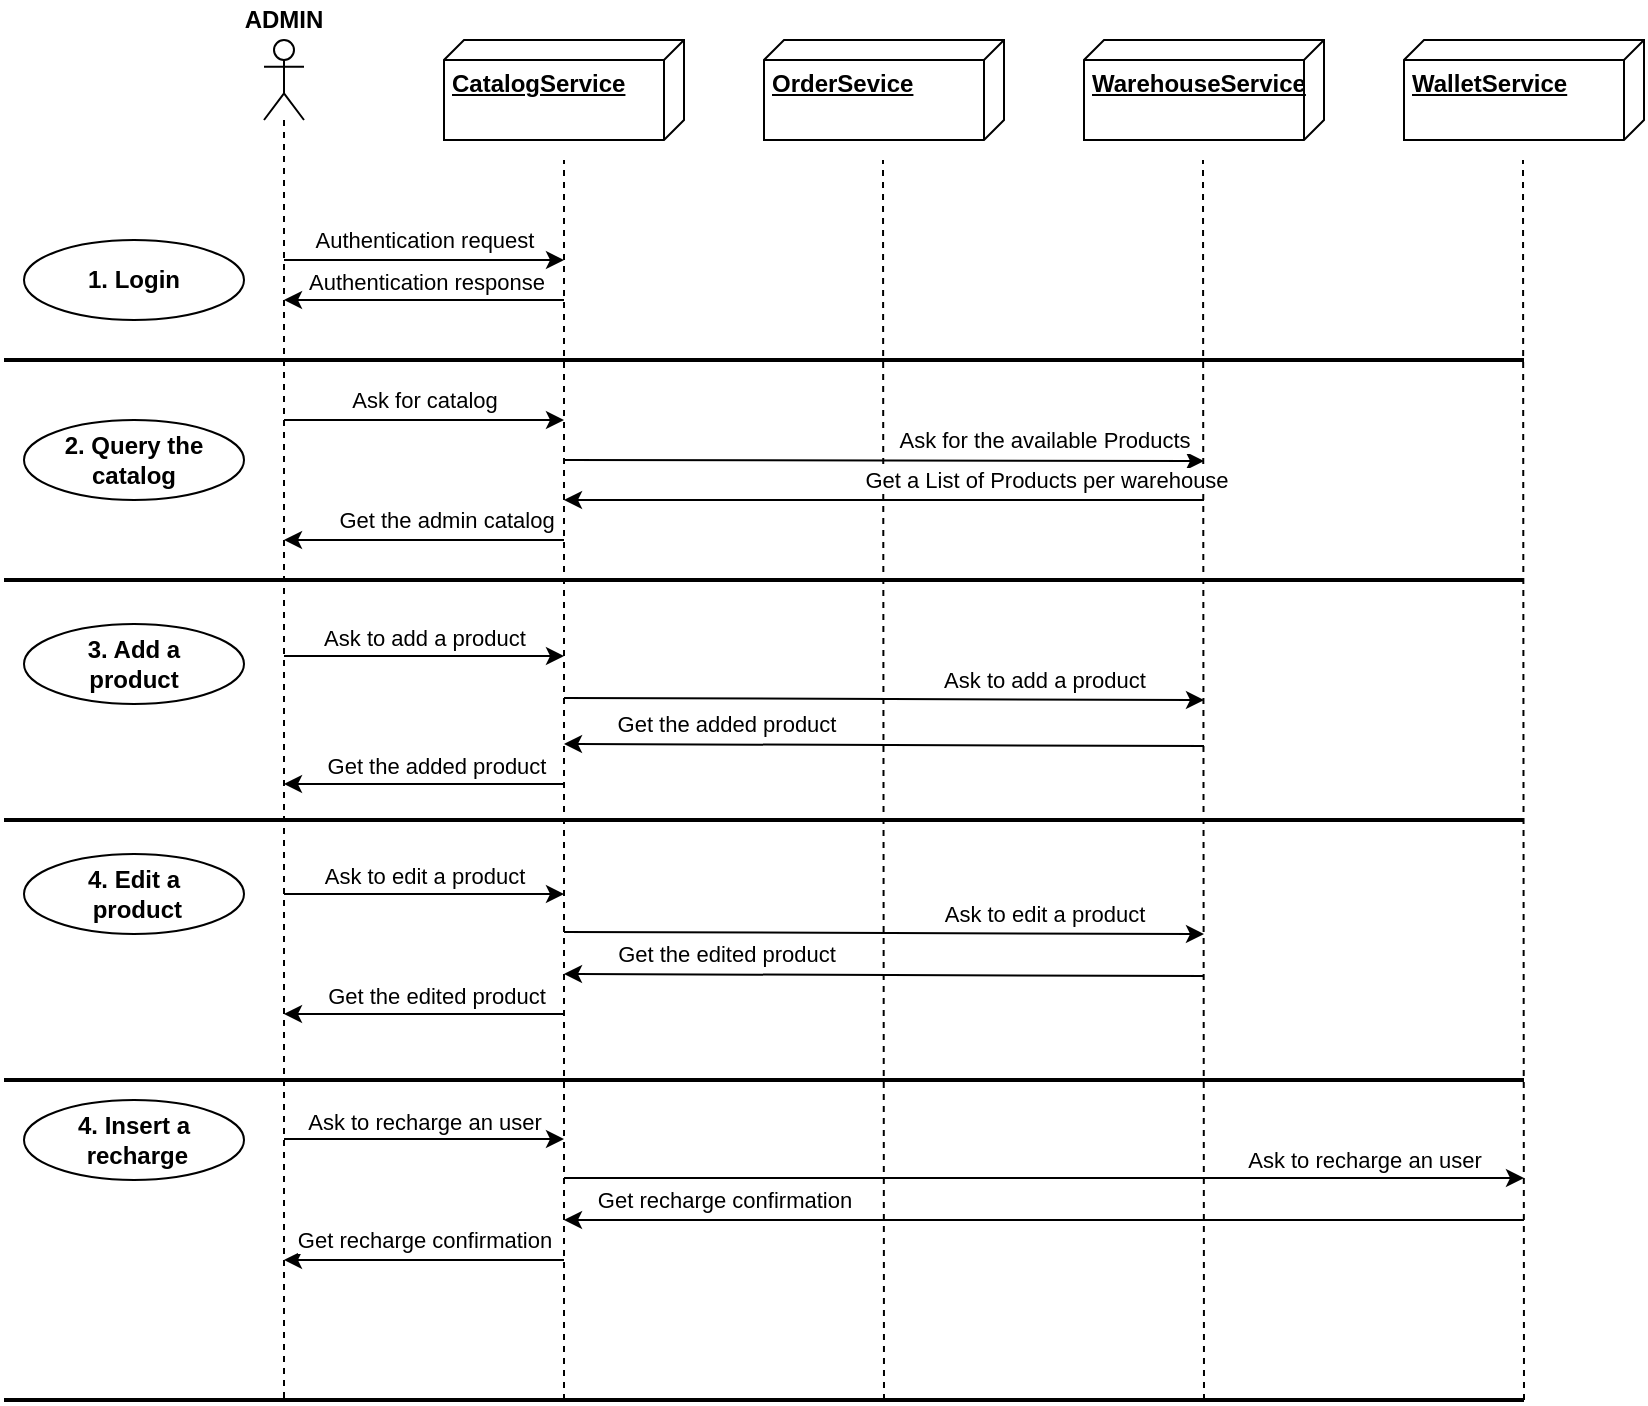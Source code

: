 <mxfile version="14.5.0" type="device"><diagram id="Jo0t4_BSQ6CxJLIb3qIB" name="Page-2"><mxGraphModel dx="1561" dy="469" grid="1" gridSize="10" guides="1" tooltips="1" connect="1" arrows="1" fold="1" page="1" pageScale="1" pageWidth="827" pageHeight="1169" math="0" shadow="0"><root><mxCell id="4_NA_0OCCutC2aEGDzP0-0"/><mxCell id="4_NA_0OCCutC2aEGDzP0-1" parent="4_NA_0OCCutC2aEGDzP0-0"/><mxCell id="Fbrjppe0hgs-2GKCwXw8-0" value="" style="shape=umlLifeline;participant=umlActor;perimeter=lifelinePerimeter;whiteSpace=wrap;html=1;container=1;collapsible=0;recursiveResize=0;verticalAlign=top;spacingTop=36;outlineConnect=0;" parent="4_NA_0OCCutC2aEGDzP0-1" vertex="1"><mxGeometry x="130" y="40" width="20" height="680" as="geometry"/></mxCell><mxCell id="Fbrjppe0hgs-2GKCwXw8-1" value="ADMIN" style="text;html=1;strokeColor=none;fillColor=none;align=center;verticalAlign=middle;whiteSpace=wrap;rounded=0;fontStyle=1" parent="4_NA_0OCCutC2aEGDzP0-1" vertex="1"><mxGeometry x="120" y="20" width="40" height="20" as="geometry"/></mxCell><mxCell id="Fbrjppe0hgs-2GKCwXw8-2" value="1. Login" style="ellipse;whiteSpace=wrap;html=1;fontStyle=1" parent="4_NA_0OCCutC2aEGDzP0-1" vertex="1"><mxGeometry x="10" y="140" width="110" height="40" as="geometry"/></mxCell><mxCell id="Fbrjppe0hgs-2GKCwXw8-3" value="3. Add a &lt;br&gt;product" style="ellipse;whiteSpace=wrap;html=1;fontStyle=1" parent="4_NA_0OCCutC2aEGDzP0-1" vertex="1"><mxGeometry x="10" y="332" width="110" height="40" as="geometry"/></mxCell><mxCell id="Fbrjppe0hgs-2GKCwXw8-4" value="2. Query the catalog" style="ellipse;whiteSpace=wrap;html=1;fontStyle=1" parent="4_NA_0OCCutC2aEGDzP0-1" vertex="1"><mxGeometry x="10" y="230" width="110" height="40" as="geometry"/></mxCell><mxCell id="Fbrjppe0hgs-2GKCwXw8-5" value="4. Edit a&lt;br&gt;&amp;nbsp;product" style="ellipse;whiteSpace=wrap;html=1;fontStyle=1" parent="4_NA_0OCCutC2aEGDzP0-1" vertex="1"><mxGeometry x="10" y="447" width="110" height="40" as="geometry"/></mxCell><mxCell id="UiMBX6MsN93ljW6YTJCD-2" value="CatalogService" style="verticalAlign=top;align=left;spacingTop=8;spacingLeft=2;spacingRight=12;shape=cube;size=10;direction=south;fontStyle=5;html=1;" parent="4_NA_0OCCutC2aEGDzP0-1" vertex="1"><mxGeometry x="220" y="40" width="120" height="50" as="geometry"/></mxCell><mxCell id="UiMBX6MsN93ljW6YTJCD-3" value="OrderSevice" style="verticalAlign=top;align=left;spacingTop=8;spacingLeft=2;spacingRight=12;shape=cube;size=10;direction=south;fontStyle=5;html=1;" parent="4_NA_0OCCutC2aEGDzP0-1" vertex="1"><mxGeometry x="380" y="40" width="120" height="50" as="geometry"/></mxCell><mxCell id="UiMBX6MsN93ljW6YTJCD-4" value="WarehouseService" style="verticalAlign=top;align=left;spacingTop=8;spacingLeft=2;spacingRight=12;shape=cube;size=10;direction=south;fontStyle=5;html=1;" parent="4_NA_0OCCutC2aEGDzP0-1" vertex="1"><mxGeometry x="540" y="40" width="120" height="50" as="geometry"/></mxCell><mxCell id="UiMBX6MsN93ljW6YTJCD-5" value="WalletService" style="verticalAlign=top;align=left;spacingTop=8;spacingLeft=2;spacingRight=12;shape=cube;size=10;direction=south;fontStyle=5;html=1;" parent="4_NA_0OCCutC2aEGDzP0-1" vertex="1"><mxGeometry x="700" y="40" width="120" height="50" as="geometry"/></mxCell><mxCell id="UiMBX6MsN93ljW6YTJCD-6" value="" style="endArrow=none;dashed=1;html=1;" parent="4_NA_0OCCutC2aEGDzP0-1" edge="1"><mxGeometry width="50" height="50" relative="1" as="geometry"><mxPoint x="280" y="720" as="sourcePoint"/><mxPoint x="280" y="100.0" as="targetPoint"/></mxGeometry></mxCell><mxCell id="UiMBX6MsN93ljW6YTJCD-7" value="" style="endArrow=none;dashed=1;html=1;" parent="4_NA_0OCCutC2aEGDzP0-1" edge="1"><mxGeometry width="50" height="50" relative="1" as="geometry"><mxPoint x="440" y="720" as="sourcePoint"/><mxPoint x="439.5" y="100.0" as="targetPoint"/></mxGeometry></mxCell><mxCell id="UiMBX6MsN93ljW6YTJCD-8" value="" style="endArrow=none;dashed=1;html=1;" parent="4_NA_0OCCutC2aEGDzP0-1" edge="1"><mxGeometry width="50" height="50" relative="1" as="geometry"><mxPoint x="600" y="720" as="sourcePoint"/><mxPoint x="599.5" y="100.0" as="targetPoint"/></mxGeometry></mxCell><mxCell id="UiMBX6MsN93ljW6YTJCD-9" value="" style="endArrow=none;dashed=1;html=1;" parent="4_NA_0OCCutC2aEGDzP0-1" edge="1"><mxGeometry width="50" height="50" relative="1" as="geometry"><mxPoint x="760" y="720" as="sourcePoint"/><mxPoint x="759.5" y="100.0" as="targetPoint"/></mxGeometry></mxCell><mxCell id="UiMBX6MsN93ljW6YTJCD-10" value="" style="endArrow=classic;html=1;" parent="4_NA_0OCCutC2aEGDzP0-1" edge="1"><mxGeometry width="50" height="50" relative="1" as="geometry"><mxPoint x="140" y="150.0" as="sourcePoint"/><mxPoint x="280" y="150.0" as="targetPoint"/></mxGeometry></mxCell><mxCell id="UiMBX6MsN93ljW6YTJCD-11" value="Authentication request" style="edgeLabel;html=1;align=center;verticalAlign=middle;resizable=0;points=[];" parent="UiMBX6MsN93ljW6YTJCD-10" vertex="1" connectable="0"><mxGeometry x="0.229" y="-3" relative="1" as="geometry"><mxPoint x="-16" y="-13" as="offset"/></mxGeometry></mxCell><mxCell id="UiMBX6MsN93ljW6YTJCD-12" value="" style="endArrow=classic;html=1;" parent="4_NA_0OCCutC2aEGDzP0-1" edge="1"><mxGeometry width="50" height="50" relative="1" as="geometry"><mxPoint x="280" y="170.0" as="sourcePoint"/><mxPoint x="140" y="170.0" as="targetPoint"/></mxGeometry></mxCell><mxCell id="UiMBX6MsN93ljW6YTJCD-13" value="Authentication response" style="edgeLabel;html=1;align=center;verticalAlign=middle;resizable=0;points=[];" parent="4_NA_0OCCutC2aEGDzP0-1" vertex="1" connectable="0"><mxGeometry x="228" y="124" as="geometry"><mxPoint x="-17" y="37" as="offset"/></mxGeometry></mxCell><mxCell id="UiMBX6MsN93ljW6YTJCD-14" value="" style="endArrow=classic;html=1;" parent="4_NA_0OCCutC2aEGDzP0-1" edge="1"><mxGeometry width="50" height="50" relative="1" as="geometry"><mxPoint x="140" y="230.0" as="sourcePoint"/><mxPoint x="280" y="230.0" as="targetPoint"/></mxGeometry></mxCell><mxCell id="UiMBX6MsN93ljW6YTJCD-15" value="Ask for catalog" style="edgeLabel;html=1;align=center;verticalAlign=middle;resizable=0;points=[];" parent="UiMBX6MsN93ljW6YTJCD-14" vertex="1" connectable="0"><mxGeometry x="0.229" y="-3" relative="1" as="geometry"><mxPoint x="-16" y="-13" as="offset"/></mxGeometry></mxCell><mxCell id="UiMBX6MsN93ljW6YTJCD-16" value="" style="endArrow=classic;html=1;" parent="4_NA_0OCCutC2aEGDzP0-1" edge="1"><mxGeometry width="50" height="50" relative="1" as="geometry"><mxPoint x="280" y="250.0" as="sourcePoint"/><mxPoint x="600" y="250.5" as="targetPoint"/></mxGeometry></mxCell><mxCell id="UiMBX6MsN93ljW6YTJCD-17" value="Ask for the available Products" style="edgeLabel;html=1;align=center;verticalAlign=middle;resizable=0;points=[];" parent="UiMBX6MsN93ljW6YTJCD-16" vertex="1" connectable="0"><mxGeometry x="0.229" y="-3" relative="1" as="geometry"><mxPoint x="43" y="-13.31" as="offset"/></mxGeometry></mxCell><mxCell id="wsFOoLASCJsU-3fvam8P-0" value="Text" style="edgeLabel;html=1;align=center;verticalAlign=middle;resizable=0;points=[];" parent="UiMBX6MsN93ljW6YTJCD-16" vertex="1" connectable="0"><mxGeometry x="0.838" y="-9" relative="1" as="geometry"><mxPoint as="offset"/></mxGeometry></mxCell><mxCell id="UiMBX6MsN93ljW6YTJCD-18" value="" style="endArrow=classic;html=1;" parent="4_NA_0OCCutC2aEGDzP0-1" edge="1"><mxGeometry width="50" height="50" relative="1" as="geometry"><mxPoint x="600" y="270.0" as="sourcePoint"/><mxPoint x="280" y="270.0" as="targetPoint"/></mxGeometry></mxCell><mxCell id="UiMBX6MsN93ljW6YTJCD-19" value="Get a List of Products per warehouse" style="edgeLabel;html=1;align=center;verticalAlign=middle;resizable=0;points=[];" parent="UiMBX6MsN93ljW6YTJCD-18" vertex="1" connectable="0"><mxGeometry x="0.229" y="-3" relative="1" as="geometry"><mxPoint x="117" y="-7" as="offset"/></mxGeometry></mxCell><mxCell id="UiMBX6MsN93ljW6YTJCD-20" value="" style="endArrow=classic;html=1;" parent="4_NA_0OCCutC2aEGDzP0-1" edge="1"><mxGeometry width="50" height="50" relative="1" as="geometry"><mxPoint x="140" y="348" as="sourcePoint"/><mxPoint x="280" y="348" as="targetPoint"/></mxGeometry></mxCell><mxCell id="UiMBX6MsN93ljW6YTJCD-21" value="Ask to add a product" style="edgeLabel;html=1;align=center;verticalAlign=middle;resizable=0;points=[];" parent="UiMBX6MsN93ljW6YTJCD-20" vertex="1" connectable="0"><mxGeometry x="0.229" y="-3" relative="1" as="geometry"><mxPoint x="-16" y="-12" as="offset"/></mxGeometry></mxCell><mxCell id="UiMBX6MsN93ljW6YTJCD-22" value="" style="endArrow=classic;html=1;" parent="4_NA_0OCCutC2aEGDzP0-1" edge="1"><mxGeometry width="50" height="50" relative="1" as="geometry"><mxPoint x="280" y="369" as="sourcePoint"/><mxPoint x="600" y="370" as="targetPoint"/></mxGeometry></mxCell><mxCell id="UiMBX6MsN93ljW6YTJCD-23" value="Ask to add a product" style="edgeLabel;html=1;align=center;verticalAlign=middle;resizable=0;points=[];" parent="UiMBX6MsN93ljW6YTJCD-22" vertex="1" connectable="0"><mxGeometry x="0.229" y="-3" relative="1" as="geometry"><mxPoint x="43.01" y="-13" as="offset"/></mxGeometry></mxCell><mxCell id="UiMBX6MsN93ljW6YTJCD-36" value="" style="endArrow=classic;html=1;" parent="4_NA_0OCCutC2aEGDzP0-1" edge="1"><mxGeometry width="50" height="50" relative="1" as="geometry"><mxPoint x="280" y="290.0" as="sourcePoint"/><mxPoint x="140" y="290.0" as="targetPoint"/></mxGeometry></mxCell><mxCell id="UiMBX6MsN93ljW6YTJCD-37" value="Get the admin catalog" style="edgeLabel;html=1;align=center;verticalAlign=middle;resizable=0;points=[];" parent="UiMBX6MsN93ljW6YTJCD-36" vertex="1" connectable="0"><mxGeometry x="0.229" y="-3" relative="1" as="geometry"><mxPoint x="26.55" y="-7" as="offset"/></mxGeometry></mxCell><mxCell id="wsFOoLASCJsU-3fvam8P-1" value="" style="endArrow=classic;html=1;" parent="4_NA_0OCCutC2aEGDzP0-1" edge="1"><mxGeometry width="50" height="50" relative="1" as="geometry"><mxPoint x="600" y="393" as="sourcePoint"/><mxPoint x="280" y="392" as="targetPoint"/></mxGeometry></mxCell><mxCell id="wsFOoLASCJsU-3fvam8P-2" value="Get the added product" style="edgeLabel;html=1;align=center;verticalAlign=middle;resizable=0;points=[];" parent="wsFOoLASCJsU-3fvam8P-1" vertex="1" connectable="0"><mxGeometry x="0.229" y="-3" relative="1" as="geometry"><mxPoint x="-43.01" y="-7.38" as="offset"/></mxGeometry></mxCell><mxCell id="y03DvqWdvLcSpBdTC3pq-0" value="" style="endArrow=classic;html=1;" parent="4_NA_0OCCutC2aEGDzP0-1" edge="1"><mxGeometry width="50" height="50" relative="1" as="geometry"><mxPoint x="280" y="412" as="sourcePoint"/><mxPoint x="140" y="412" as="targetPoint"/></mxGeometry></mxCell><mxCell id="y03DvqWdvLcSpBdTC3pq-1" value="Get the added product" style="edgeLabel;html=1;align=center;verticalAlign=middle;resizable=0;points=[];" parent="y03DvqWdvLcSpBdTC3pq-0" vertex="1" connectable="0"><mxGeometry x="0.229" y="-3" relative="1" as="geometry"><mxPoint x="21.99" y="-6.69" as="offset"/></mxGeometry></mxCell><mxCell id="y03DvqWdvLcSpBdTC3pq-10" value="" style="endArrow=classic;html=1;" parent="4_NA_0OCCutC2aEGDzP0-1" edge="1"><mxGeometry width="50" height="50" relative="1" as="geometry"><mxPoint x="140" y="467" as="sourcePoint"/><mxPoint x="280" y="467" as="targetPoint"/></mxGeometry></mxCell><mxCell id="y03DvqWdvLcSpBdTC3pq-11" value="Ask to edit a product" style="edgeLabel;html=1;align=center;verticalAlign=middle;resizable=0;points=[];" parent="y03DvqWdvLcSpBdTC3pq-10" vertex="1" connectable="0"><mxGeometry x="0.229" y="-3" relative="1" as="geometry"><mxPoint x="-16" y="-12" as="offset"/></mxGeometry></mxCell><mxCell id="y03DvqWdvLcSpBdTC3pq-12" value="" style="endArrow=classic;html=1;" parent="4_NA_0OCCutC2aEGDzP0-1" edge="1"><mxGeometry width="50" height="50" relative="1" as="geometry"><mxPoint x="280" y="486" as="sourcePoint"/><mxPoint x="600" y="487" as="targetPoint"/></mxGeometry></mxCell><mxCell id="y03DvqWdvLcSpBdTC3pq-13" value="Ask to edit a product" style="edgeLabel;html=1;align=center;verticalAlign=middle;resizable=0;points=[];" parent="y03DvqWdvLcSpBdTC3pq-12" vertex="1" connectable="0"><mxGeometry x="0.229" y="-3" relative="1" as="geometry"><mxPoint x="43.01" y="-13" as="offset"/></mxGeometry></mxCell><mxCell id="y03DvqWdvLcSpBdTC3pq-14" value="" style="endArrow=classic;html=1;" parent="4_NA_0OCCutC2aEGDzP0-1" edge="1"><mxGeometry width="50" height="50" relative="1" as="geometry"><mxPoint x="600" y="508" as="sourcePoint"/><mxPoint x="280" y="507" as="targetPoint"/></mxGeometry></mxCell><mxCell id="y03DvqWdvLcSpBdTC3pq-15" value="Get the edited product" style="edgeLabel;html=1;align=center;verticalAlign=middle;resizable=0;points=[];" parent="y03DvqWdvLcSpBdTC3pq-14" vertex="1" connectable="0"><mxGeometry x="0.229" y="-3" relative="1" as="geometry"><mxPoint x="-43.01" y="-7.38" as="offset"/></mxGeometry></mxCell><mxCell id="y03DvqWdvLcSpBdTC3pq-16" value="" style="endArrow=classic;html=1;" parent="4_NA_0OCCutC2aEGDzP0-1" edge="1"><mxGeometry width="50" height="50" relative="1" as="geometry"><mxPoint x="280" y="527" as="sourcePoint"/><mxPoint x="140" y="527" as="targetPoint"/></mxGeometry></mxCell><mxCell id="y03DvqWdvLcSpBdTC3pq-17" value="Get the edited product" style="edgeLabel;html=1;align=center;verticalAlign=middle;resizable=0;points=[];" parent="y03DvqWdvLcSpBdTC3pq-16" vertex="1" connectable="0"><mxGeometry x="0.229" y="-3" relative="1" as="geometry"><mxPoint x="21.99" y="-6.69" as="offset"/></mxGeometry></mxCell><mxCell id="y03DvqWdvLcSpBdTC3pq-18" value="4. Insert a&lt;br&gt;&amp;nbsp;recharge" style="ellipse;whiteSpace=wrap;html=1;fontStyle=1" parent="4_NA_0OCCutC2aEGDzP0-1" vertex="1"><mxGeometry x="10" y="570" width="110" height="40" as="geometry"/></mxCell><mxCell id="PG0TKMmvSf0nD1irOPwp-0" value="" style="endArrow=none;html=1;strokeWidth=2;" parent="4_NA_0OCCutC2aEGDzP0-1" edge="1"><mxGeometry width="50" height="50" relative="1" as="geometry"><mxPoint x="-2.274e-13" y="200" as="sourcePoint"/><mxPoint x="760" y="200" as="targetPoint"/></mxGeometry></mxCell><mxCell id="PG0TKMmvSf0nD1irOPwp-1" value="" style="endArrow=none;html=1;strokeWidth=2;" parent="4_NA_0OCCutC2aEGDzP0-1" edge="1"><mxGeometry width="50" height="50" relative="1" as="geometry"><mxPoint y="310" as="sourcePoint"/><mxPoint x="760" y="310" as="targetPoint"/></mxGeometry></mxCell><mxCell id="PG0TKMmvSf0nD1irOPwp-2" value="" style="endArrow=none;html=1;strokeWidth=2;" parent="4_NA_0OCCutC2aEGDzP0-1" edge="1"><mxGeometry width="50" height="50" relative="1" as="geometry"><mxPoint y="430" as="sourcePoint"/><mxPoint x="760" y="430" as="targetPoint"/></mxGeometry></mxCell><mxCell id="PG0TKMmvSf0nD1irOPwp-3" value="" style="endArrow=none;html=1;strokeWidth=2;" parent="4_NA_0OCCutC2aEGDzP0-1" edge="1"><mxGeometry width="50" height="50" relative="1" as="geometry"><mxPoint y="560" as="sourcePoint"/><mxPoint x="760" y="560" as="targetPoint"/></mxGeometry></mxCell><mxCell id="PG0TKMmvSf0nD1irOPwp-4" value="" style="endArrow=classic;html=1;" parent="4_NA_0OCCutC2aEGDzP0-1" edge="1"><mxGeometry width="50" height="50" relative="1" as="geometry"><mxPoint x="140" y="589.5" as="sourcePoint"/><mxPoint x="280" y="589.5" as="targetPoint"/></mxGeometry></mxCell><mxCell id="PG0TKMmvSf0nD1irOPwp-5" value="Ask to recharge an user" style="edgeLabel;html=1;align=center;verticalAlign=middle;resizable=0;points=[];" parent="PG0TKMmvSf0nD1irOPwp-4" vertex="1" connectable="0"><mxGeometry x="0.229" y="-3" relative="1" as="geometry"><mxPoint x="-16" y="-12" as="offset"/></mxGeometry></mxCell><mxCell id="PG0TKMmvSf0nD1irOPwp-6" value="" style="endArrow=classic;html=1;" parent="4_NA_0OCCutC2aEGDzP0-1" edge="1"><mxGeometry width="50" height="50" relative="1" as="geometry"><mxPoint x="280" y="609" as="sourcePoint"/><mxPoint x="760" y="609" as="targetPoint"/></mxGeometry></mxCell><mxCell id="PG0TKMmvSf0nD1irOPwp-7" value="Ask to recharge an user" style="edgeLabel;html=1;align=center;verticalAlign=middle;resizable=0;points=[];" parent="PG0TKMmvSf0nD1irOPwp-6" vertex="1" connectable="0"><mxGeometry x="0.229" y="-3" relative="1" as="geometry"><mxPoint x="104.71" y="-12" as="offset"/></mxGeometry></mxCell><mxCell id="PG0TKMmvSf0nD1irOPwp-8" value="" style="endArrow=classic;html=1;" parent="4_NA_0OCCutC2aEGDzP0-1" edge="1"><mxGeometry width="50" height="50" relative="1" as="geometry"><mxPoint x="760" y="630" as="sourcePoint"/><mxPoint x="280" y="630" as="targetPoint"/></mxGeometry></mxCell><mxCell id="PG0TKMmvSf0nD1irOPwp-9" value="Get recharge confirmation" style="edgeLabel;html=1;align=center;verticalAlign=middle;resizable=0;points=[];" parent="PG0TKMmvSf0nD1irOPwp-8" vertex="1" connectable="0"><mxGeometry x="0.229" y="-3" relative="1" as="geometry"><mxPoint x="-105.0" y="-7" as="offset"/></mxGeometry></mxCell><mxCell id="PG0TKMmvSf0nD1irOPwp-10" value="" style="endArrow=classic;html=1;" parent="4_NA_0OCCutC2aEGDzP0-1" edge="1"><mxGeometry width="50" height="50" relative="1" as="geometry"><mxPoint x="280" y="650" as="sourcePoint"/><mxPoint x="140" y="650" as="targetPoint"/></mxGeometry></mxCell><mxCell id="PG0TKMmvSf0nD1irOPwp-11" value="Get recharge confirmation" style="edgeLabel;html=1;align=center;verticalAlign=middle;resizable=0;points=[];" parent="PG0TKMmvSf0nD1irOPwp-10" vertex="1" connectable="0"><mxGeometry x="0.229" y="-3" relative="1" as="geometry"><mxPoint x="16.0" y="-7" as="offset"/></mxGeometry></mxCell><mxCell id="PG0TKMmvSf0nD1irOPwp-12" value="" style="endArrow=none;html=1;strokeWidth=2;" parent="4_NA_0OCCutC2aEGDzP0-1" edge="1"><mxGeometry width="50" height="50" relative="1" as="geometry"><mxPoint x="-2.274e-13" y="720" as="sourcePoint"/><mxPoint x="760" y="720" as="targetPoint"/></mxGeometry></mxCell></root></mxGraphModel></diagram></mxfile>